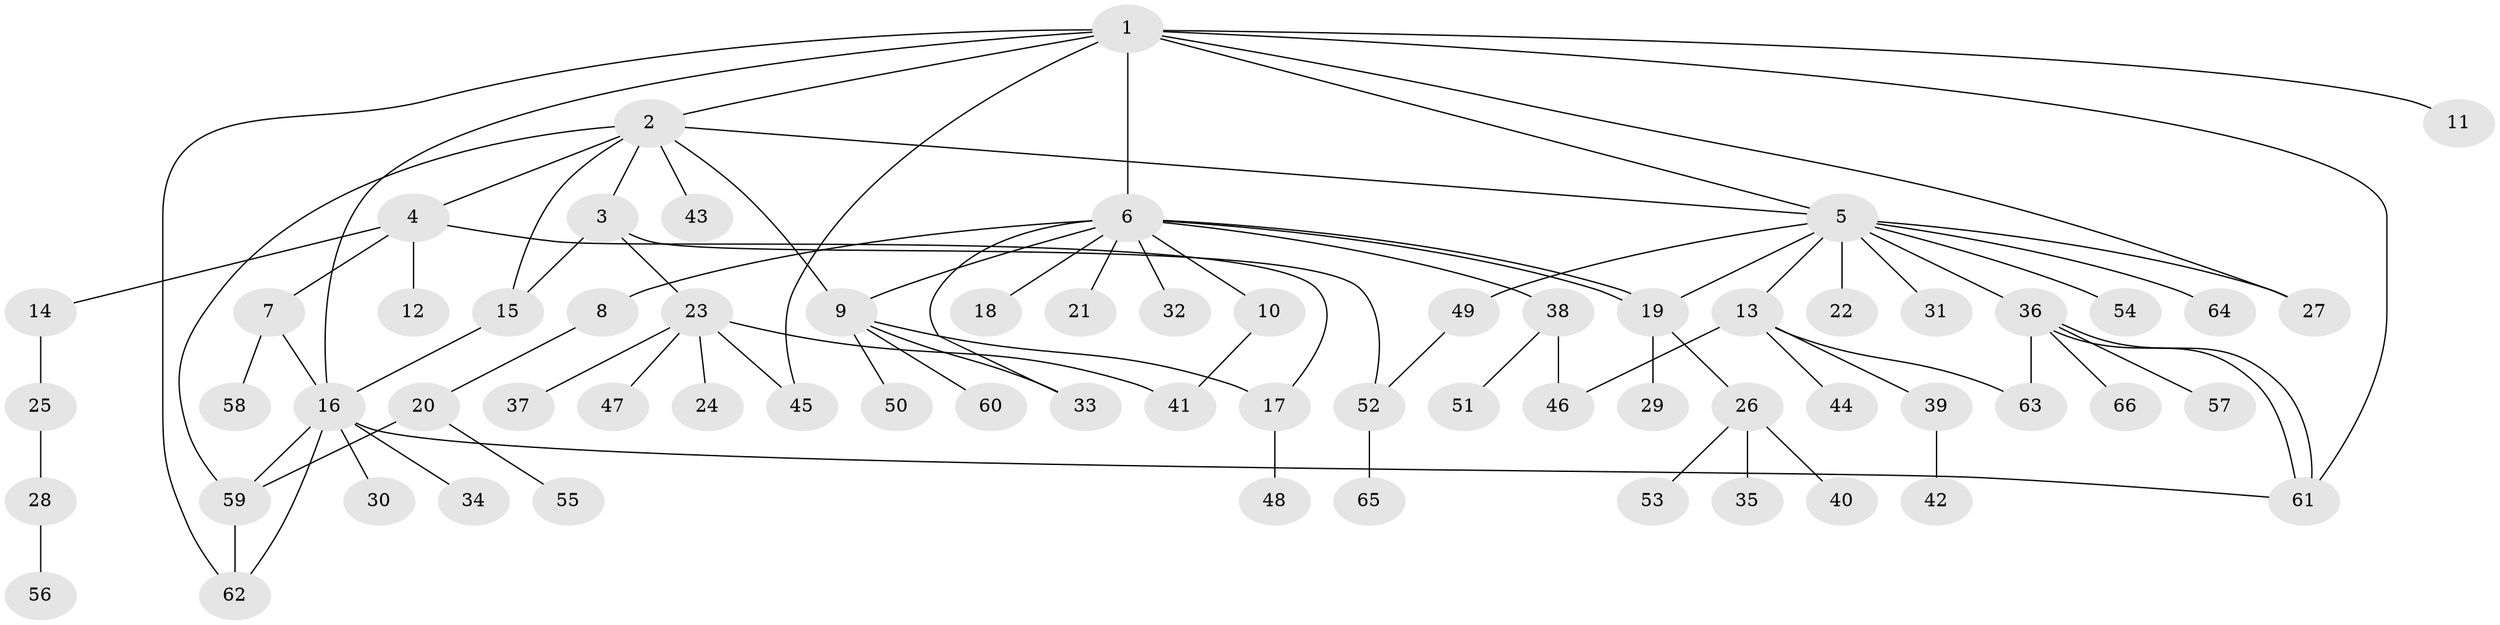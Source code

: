 // coarse degree distribution, {7: 0.06060606060606061, 6: 0.06060606060606061, 4: 0.18181818181818182, 5: 0.06060606060606061, 2: 0.3333333333333333, 3: 0.12121212121212122, 1: 0.18181818181818182}
// Generated by graph-tools (version 1.1) at 2025/50/03/04/25 22:50:32]
// undirected, 66 vertices, 87 edges
graph export_dot {
  node [color=gray90,style=filled];
  1;
  2;
  3;
  4;
  5;
  6;
  7;
  8;
  9;
  10;
  11;
  12;
  13;
  14;
  15;
  16;
  17;
  18;
  19;
  20;
  21;
  22;
  23;
  24;
  25;
  26;
  27;
  28;
  29;
  30;
  31;
  32;
  33;
  34;
  35;
  36;
  37;
  38;
  39;
  40;
  41;
  42;
  43;
  44;
  45;
  46;
  47;
  48;
  49;
  50;
  51;
  52;
  53;
  54;
  55;
  56;
  57;
  58;
  59;
  60;
  61;
  62;
  63;
  64;
  65;
  66;
  1 -- 2;
  1 -- 5;
  1 -- 6;
  1 -- 11;
  1 -- 16;
  1 -- 27;
  1 -- 45;
  1 -- 61;
  1 -- 62;
  2 -- 3;
  2 -- 4;
  2 -- 5;
  2 -- 9;
  2 -- 15;
  2 -- 43;
  2 -- 59;
  3 -- 15;
  3 -- 23;
  3 -- 52;
  4 -- 7;
  4 -- 12;
  4 -- 14;
  4 -- 17;
  5 -- 13;
  5 -- 19;
  5 -- 22;
  5 -- 27;
  5 -- 31;
  5 -- 36;
  5 -- 49;
  5 -- 54;
  5 -- 64;
  6 -- 8;
  6 -- 9;
  6 -- 10;
  6 -- 18;
  6 -- 19;
  6 -- 19;
  6 -- 21;
  6 -- 32;
  6 -- 33;
  6 -- 38;
  7 -- 16;
  7 -- 58;
  8 -- 20;
  9 -- 17;
  9 -- 33;
  9 -- 50;
  9 -- 60;
  10 -- 41;
  13 -- 39;
  13 -- 44;
  13 -- 46;
  13 -- 63;
  14 -- 25;
  15 -- 16;
  16 -- 30;
  16 -- 34;
  16 -- 59;
  16 -- 61;
  16 -- 62;
  17 -- 48;
  19 -- 26;
  19 -- 29;
  20 -- 55;
  20 -- 59;
  23 -- 24;
  23 -- 37;
  23 -- 41;
  23 -- 45;
  23 -- 47;
  25 -- 28;
  26 -- 35;
  26 -- 40;
  26 -- 53;
  28 -- 56;
  36 -- 57;
  36 -- 61;
  36 -- 61;
  36 -- 63;
  36 -- 66;
  38 -- 46;
  38 -- 51;
  39 -- 42;
  49 -- 52;
  52 -- 65;
  59 -- 62;
}
